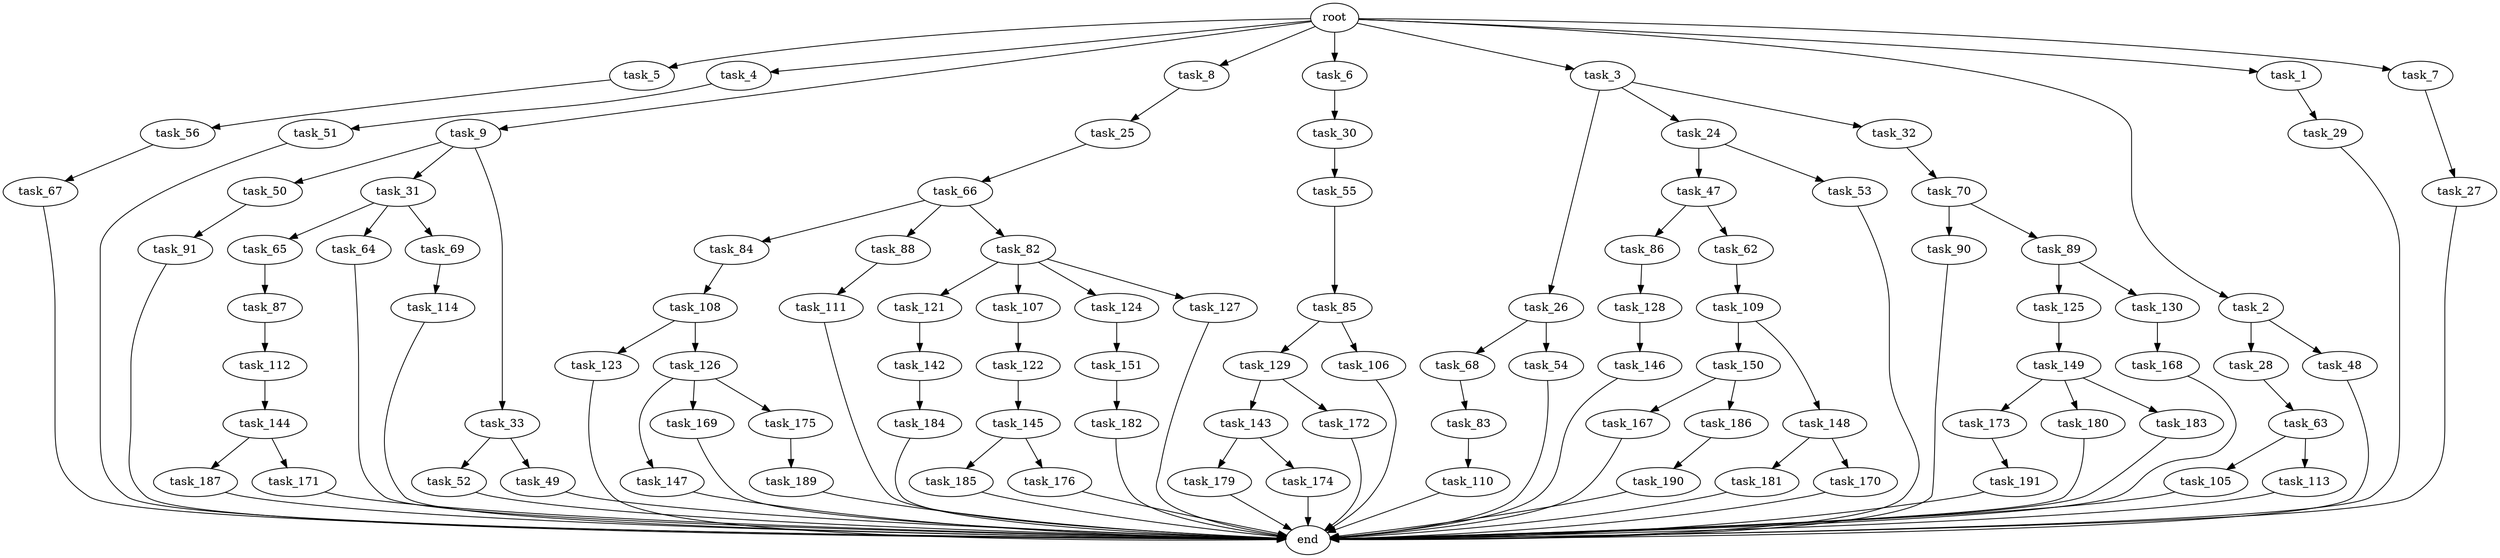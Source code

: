 digraph G {
  task_129 [size="2147483648.000000"];
  task_27 [size="343597383.680000"];
  task_149 [size="5497558138.880000"];
  task_68 [size="5497558138.880000"];
  task_50 [size="2147483648.000000"];
  task_91 [size="773094113.280000"];
  task_182 [size="8589934592.000000"];
  task_65 [size="3092376453.120000"];
  task_185 [size="2147483648.000000"];
  task_187 [size="6957847019.520000"];
  task_5 [size="10.240000"];
  task_4 [size="10.240000"];
  task_121 [size="2147483648.000000"];
  task_84 [size="6957847019.520000"];
  task_112 [size="8589934592.000000"];
  task_147 [size="8589934592.000000"];
  task_90 [size="4209067950.080000"];
  task_31 [size="2147483648.000000"];
  task_143 [size="5497558138.880000"];
  task_26 [size="773094113.280000"];
  task_64 [size="3092376453.120000"];
  task_190 [size="343597383.680000"];
  task_51 [size="1374389534.720000"];
  task_28 [size="5497558138.880000"];
  task_55 [size="5497558138.880000"];
  task_88 [size="6957847019.520000"];
  task_82 [size="6957847019.520000"];
  task_9 [size="10.240000"];
  task_54 [size="5497558138.880000"];
  task_105 [size="3092376453.120000"];
  task_33 [size="2147483648.000000"];
  task_56 [size="3092376453.120000"];
  task_142 [size="6957847019.520000"];
  task_169 [size="8589934592.000000"];
  task_8 [size="10.240000"];
  task_69 [size="3092376453.120000"];
  task_86 [size="2147483648.000000"];
  task_167 [size="4209067950.080000"];
  task_179 [size="3092376453.120000"];
  task_181 [size="773094113.280000"];
  task_83 [size="6957847019.520000"];
  task_174 [size="3092376453.120000"];
  task_150 [size="3092376453.120000"];
  task_24 [size="773094113.280000"];
  task_85 [size="343597383.680000"];
  task_168 [size="8589934592.000000"];
  task_52 [size="2147483648.000000"];
  task_106 [size="2147483648.000000"];
  task_122 [size="6957847019.520000"];
  task_63 [size="773094113.280000"];
  task_6 [size="10.240000"];
  task_173 [size="8589934592.000000"];
  task_3 [size="10.240000"];
  task_111 [size="343597383.680000"];
  task_125 [size="773094113.280000"];
  end [size="0.000000"];
  task_144 [size="343597383.680000"];
  task_70 [size="3092376453.120000"];
  task_148 [size="3092376453.120000"];
  task_113 [size="3092376453.120000"];
  task_176 [size="2147483648.000000"];
  task_62 [size="2147483648.000000"];
  task_170 [size="773094113.280000"];
  task_186 [size="4209067950.080000"];
  task_107 [size="2147483648.000000"];
  task_30 [size="5497558138.880000"];
  task_48 [size="5497558138.880000"];
  task_124 [size="2147483648.000000"];
  task_32 [size="773094113.280000"];
  task_145 [size="4209067950.080000"];
  task_2 [size="10.240000"];
  task_1 [size="10.240000"];
  task_25 [size="4209067950.080000"];
  task_171 [size="6957847019.520000"];
  task_146 [size="1374389534.720000"];
  task_130 [size="773094113.280000"];
  task_29 [size="1374389534.720000"];
  task_123 [size="6957847019.520000"];
  task_172 [size="5497558138.880000"];
  task_87 [size="3092376453.120000"];
  task_184 [size="2147483648.000000"];
  task_109 [size="343597383.680000"];
  task_151 [size="1374389534.720000"];
  task_49 [size="2147483648.000000"];
  task_126 [size="6957847019.520000"];
  task_67 [size="4209067950.080000"];
  task_7 [size="10.240000"];
  task_127 [size="2147483648.000000"];
  task_189 [size="2147483648.000000"];
  task_128 [size="5497558138.880000"];
  task_110 [size="3092376453.120000"];
  root [size="0.000000"];
  task_47 [size="4209067950.080000"];
  task_191 [size="5497558138.880000"];
  task_89 [size="4209067950.080000"];
  task_180 [size="8589934592.000000"];
  task_108 [size="3092376453.120000"];
  task_66 [size="5497558138.880000"];
  task_183 [size="8589934592.000000"];
  task_114 [size="5497558138.880000"];
  task_175 [size="8589934592.000000"];
  task_53 [size="4209067950.080000"];

  task_129 -> task_143 [size="536870912.000000"];
  task_129 -> task_172 [size="536870912.000000"];
  task_27 -> end [size="1.000000"];
  task_149 -> task_183 [size="838860800.000000"];
  task_149 -> task_180 [size="838860800.000000"];
  task_149 -> task_173 [size="838860800.000000"];
  task_68 -> task_83 [size="679477248.000000"];
  task_50 -> task_91 [size="75497472.000000"];
  task_91 -> end [size="1.000000"];
  task_182 -> end [size="1.000000"];
  task_65 -> task_87 [size="301989888.000000"];
  task_185 -> end [size="1.000000"];
  task_187 -> end [size="1.000000"];
  task_5 -> task_56 [size="301989888.000000"];
  task_4 -> task_51 [size="134217728.000000"];
  task_121 -> task_142 [size="679477248.000000"];
  task_84 -> task_108 [size="301989888.000000"];
  task_112 -> task_144 [size="33554432.000000"];
  task_147 -> end [size="1.000000"];
  task_90 -> end [size="1.000000"];
  task_31 -> task_69 [size="301989888.000000"];
  task_31 -> task_65 [size="301989888.000000"];
  task_31 -> task_64 [size="301989888.000000"];
  task_143 -> task_179 [size="301989888.000000"];
  task_143 -> task_174 [size="301989888.000000"];
  task_26 -> task_54 [size="536870912.000000"];
  task_26 -> task_68 [size="536870912.000000"];
  task_64 -> end [size="1.000000"];
  task_190 -> end [size="1.000000"];
  task_51 -> end [size="1.000000"];
  task_28 -> task_63 [size="75497472.000000"];
  task_55 -> task_85 [size="33554432.000000"];
  task_88 -> task_111 [size="33554432.000000"];
  task_82 -> task_121 [size="209715200.000000"];
  task_82 -> task_127 [size="209715200.000000"];
  task_82 -> task_124 [size="209715200.000000"];
  task_82 -> task_107 [size="209715200.000000"];
  task_9 -> task_31 [size="209715200.000000"];
  task_9 -> task_33 [size="209715200.000000"];
  task_9 -> task_50 [size="209715200.000000"];
  task_54 -> end [size="1.000000"];
  task_105 -> end [size="1.000000"];
  task_33 -> task_49 [size="209715200.000000"];
  task_33 -> task_52 [size="209715200.000000"];
  task_56 -> task_67 [size="411041792.000000"];
  task_142 -> task_184 [size="209715200.000000"];
  task_169 -> end [size="1.000000"];
  task_8 -> task_25 [size="411041792.000000"];
  task_69 -> task_114 [size="536870912.000000"];
  task_86 -> task_128 [size="536870912.000000"];
  task_167 -> end [size="1.000000"];
  task_179 -> end [size="1.000000"];
  task_181 -> end [size="1.000000"];
  task_83 -> task_110 [size="301989888.000000"];
  task_174 -> end [size="1.000000"];
  task_150 -> task_167 [size="411041792.000000"];
  task_150 -> task_186 [size="411041792.000000"];
  task_24 -> task_47 [size="411041792.000000"];
  task_24 -> task_53 [size="411041792.000000"];
  task_85 -> task_129 [size="209715200.000000"];
  task_85 -> task_106 [size="209715200.000000"];
  task_168 -> end [size="1.000000"];
  task_52 -> end [size="1.000000"];
  task_106 -> end [size="1.000000"];
  task_122 -> task_145 [size="411041792.000000"];
  task_63 -> task_113 [size="301989888.000000"];
  task_63 -> task_105 [size="301989888.000000"];
  task_6 -> task_30 [size="536870912.000000"];
  task_173 -> task_191 [size="536870912.000000"];
  task_3 -> task_24 [size="75497472.000000"];
  task_3 -> task_26 [size="75497472.000000"];
  task_3 -> task_32 [size="75497472.000000"];
  task_111 -> end [size="1.000000"];
  task_125 -> task_149 [size="536870912.000000"];
  task_144 -> task_187 [size="679477248.000000"];
  task_144 -> task_171 [size="679477248.000000"];
  task_70 -> task_89 [size="411041792.000000"];
  task_70 -> task_90 [size="411041792.000000"];
  task_148 -> task_170 [size="75497472.000000"];
  task_148 -> task_181 [size="75497472.000000"];
  task_113 -> end [size="1.000000"];
  task_176 -> end [size="1.000000"];
  task_62 -> task_109 [size="33554432.000000"];
  task_170 -> end [size="1.000000"];
  task_186 -> task_190 [size="33554432.000000"];
  task_107 -> task_122 [size="679477248.000000"];
  task_30 -> task_55 [size="536870912.000000"];
  task_48 -> end [size="1.000000"];
  task_124 -> task_151 [size="134217728.000000"];
  task_32 -> task_70 [size="301989888.000000"];
  task_145 -> task_185 [size="209715200.000000"];
  task_145 -> task_176 [size="209715200.000000"];
  task_2 -> task_28 [size="536870912.000000"];
  task_2 -> task_48 [size="536870912.000000"];
  task_1 -> task_29 [size="134217728.000000"];
  task_25 -> task_66 [size="536870912.000000"];
  task_171 -> end [size="1.000000"];
  task_146 -> end [size="1.000000"];
  task_130 -> task_168 [size="838860800.000000"];
  task_29 -> end [size="1.000000"];
  task_123 -> end [size="1.000000"];
  task_172 -> end [size="1.000000"];
  task_87 -> task_112 [size="838860800.000000"];
  task_184 -> end [size="1.000000"];
  task_109 -> task_148 [size="301989888.000000"];
  task_109 -> task_150 [size="301989888.000000"];
  task_151 -> task_182 [size="838860800.000000"];
  task_49 -> end [size="1.000000"];
  task_126 -> task_169 [size="838860800.000000"];
  task_126 -> task_147 [size="838860800.000000"];
  task_126 -> task_175 [size="838860800.000000"];
  task_67 -> end [size="1.000000"];
  task_7 -> task_27 [size="33554432.000000"];
  task_127 -> end [size="1.000000"];
  task_189 -> end [size="1.000000"];
  task_128 -> task_146 [size="134217728.000000"];
  task_110 -> end [size="1.000000"];
  root -> task_8 [size="1.000000"];
  root -> task_2 [size="1.000000"];
  root -> task_5 [size="1.000000"];
  root -> task_4 [size="1.000000"];
  root -> task_9 [size="1.000000"];
  root -> task_1 [size="1.000000"];
  root -> task_7 [size="1.000000"];
  root -> task_6 [size="1.000000"];
  root -> task_3 [size="1.000000"];
  task_47 -> task_86 [size="209715200.000000"];
  task_47 -> task_62 [size="209715200.000000"];
  task_191 -> end [size="1.000000"];
  task_89 -> task_130 [size="75497472.000000"];
  task_89 -> task_125 [size="75497472.000000"];
  task_180 -> end [size="1.000000"];
  task_108 -> task_123 [size="679477248.000000"];
  task_108 -> task_126 [size="679477248.000000"];
  task_66 -> task_84 [size="679477248.000000"];
  task_66 -> task_88 [size="679477248.000000"];
  task_66 -> task_82 [size="679477248.000000"];
  task_183 -> end [size="1.000000"];
  task_114 -> end [size="1.000000"];
  task_175 -> task_189 [size="209715200.000000"];
  task_53 -> end [size="1.000000"];
}
